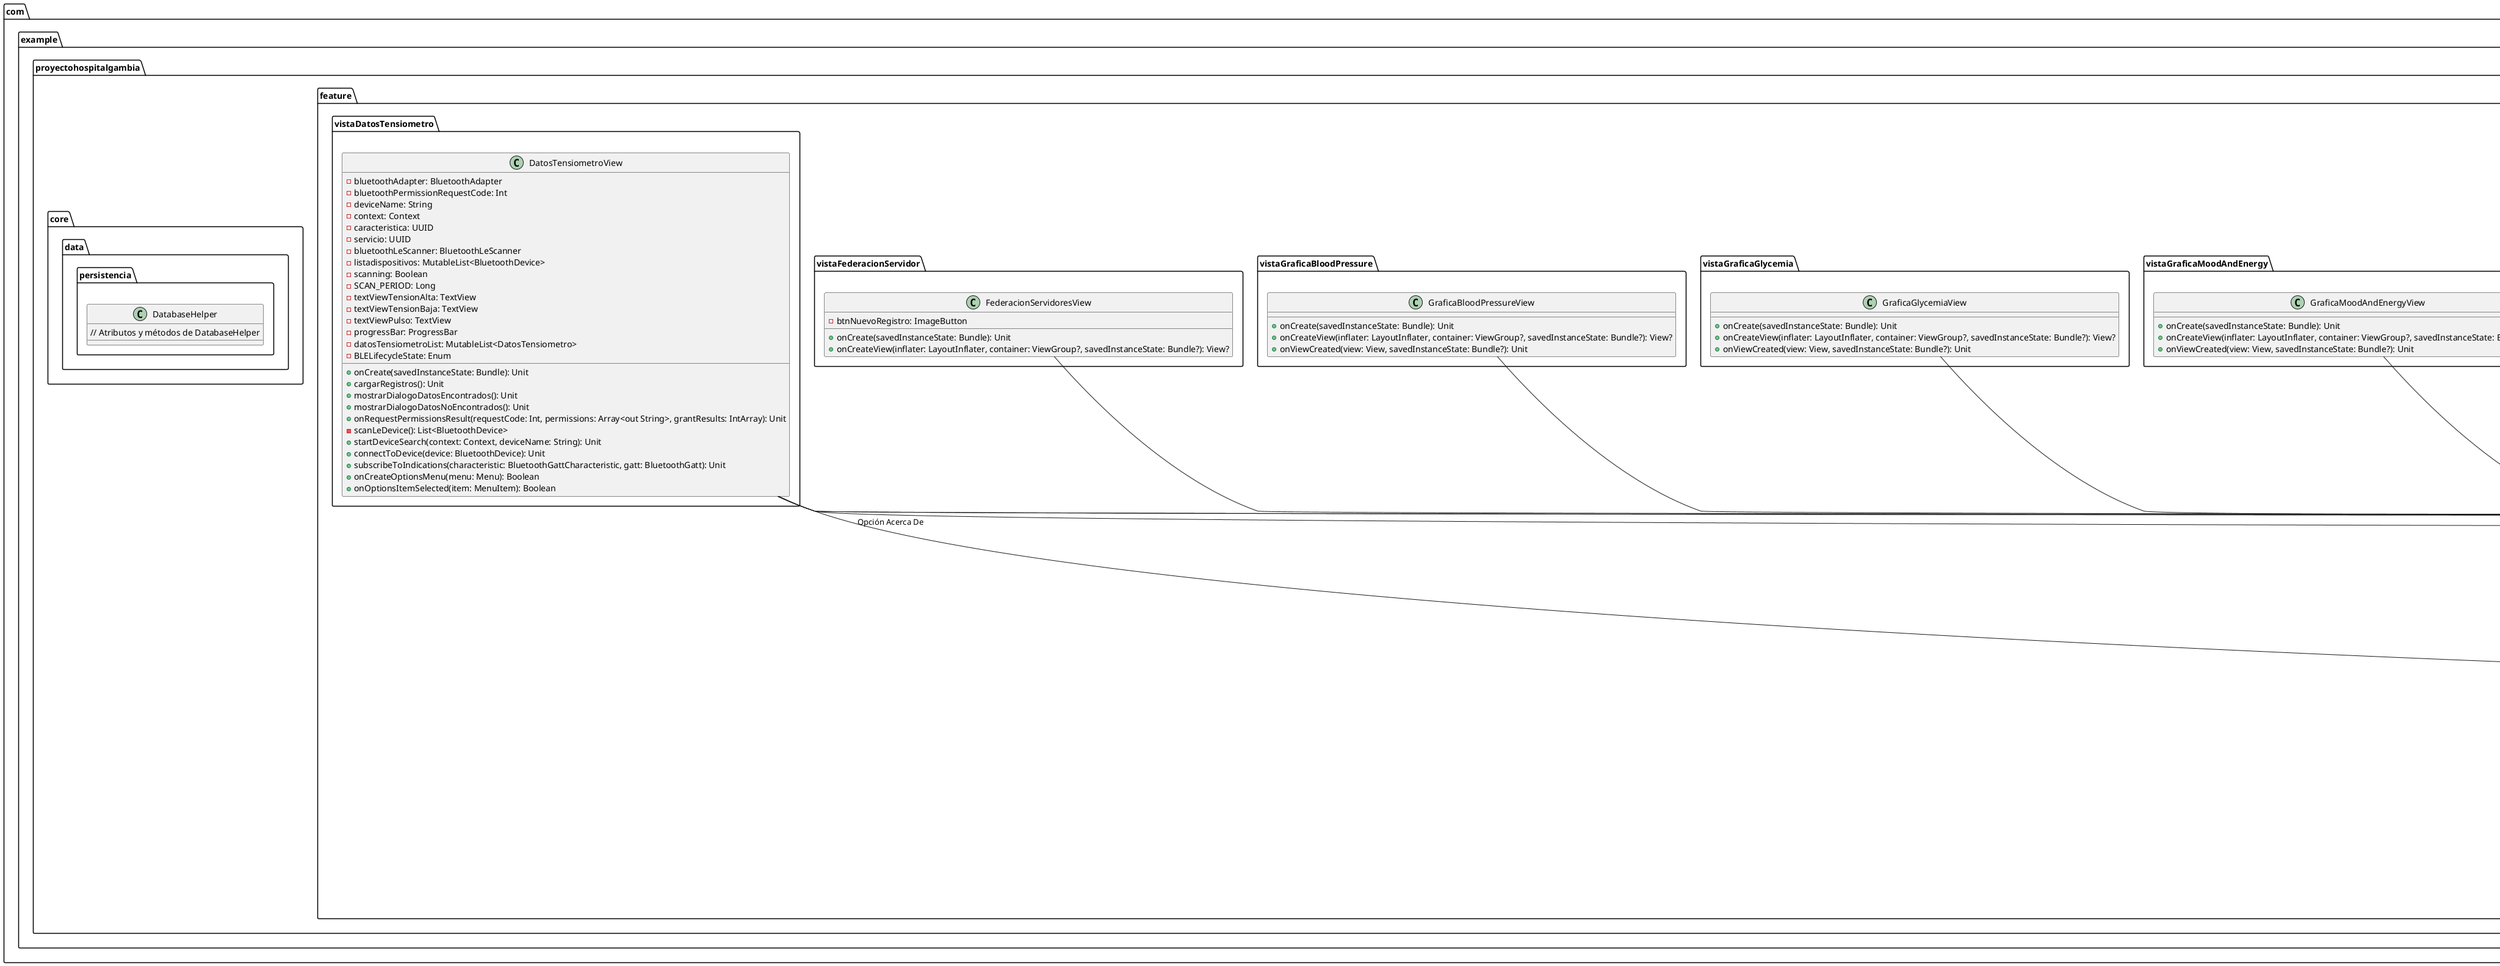 @startuml

package com.example.proyectohospitalgambia.app {
    class MainActivity {
        - databaseHelper: DatabaseHelper?
        - idUsuario: String?
        + onCreate(savedInstanceState: Bundle): Unit
        + onCreateOptionsMenu(menu: Menu): Boolean
        + onOptionsItemSelected(item: MenuItem): Boolean
    }
}


package com.example.proyectohospitalgambia.feature.vistaAbout {
    class AboutView {
        - onCreate(savedInstanceState: Bundle): Unit
        - onCreateOptionsMenu(menu: Menu): Boolean
        - onOptionsItemSelected(item: MenuItem): Boolean
    }
}


package com.example.proyectohospitalgambia.core.data.persistencia {
    class DatabaseHelper {
        // Atributos y métodos de DatabaseHelper
    }
}

package com.example.proyectohospitalgambia.feature.vistaAjustesConexion {
    class AjustesConexionView {
        - onCreate(savedInstanceState: Bundle): Unit
        - onCreateOptionsMenu(menu: Menu): Boolean
        - onOptionsItemSelected(item: MenuItem): Boolean
    }
}


package com.example.proyectohospitalgambia.feature.vistaDatosTensiometro {
    class DatosTensiometroView {
        - bluetoothAdapter: BluetoothAdapter
        - bluetoothPermissionRequestCode: Int
        - deviceName: String
        - context: Context
        - caracteristica: UUID
        - servicio: UUID
        - bluetoothLeScanner: BluetoothLeScanner
        - listadispositivos: MutableList<BluetoothDevice>
        - scanning: Boolean
        - SCAN_PERIOD: Long
        - textViewTensionAlta: TextView
        - textViewTensionBaja: TextView
        - textViewPulso: TextView
        - progressBar: ProgressBar
        - datosTensiometroList: MutableList<DatosTensiometro>
        - BLELifecycleState: Enum
        + onCreate(savedInstanceState: Bundle): Unit
        + cargarRegistros(): Unit
        + mostrarDialogoDatosEncontrados(): Unit
        + mostrarDialogoDatosNoEncontrados(): Unit
        + onRequestPermissionsResult(requestCode: Int, permissions: Array<out String>, grantResults: IntArray): Unit
        - scanLeDevice(): List<BluetoothDevice>
        + startDeviceSearch(context: Context, deviceName: String): Unit
        + connectToDevice(device: BluetoothDevice): Unit
        + subscribeToIndications(characteristic: BluetoothGattCharacteristic, gatt: BluetoothGatt): Unit
        + onCreateOptionsMenu(menu: Menu): Boolean
        + onOptionsItemSelected(item: MenuItem): Boolean
    }
}

package com.example.proyectohospitalgambia.feature.vistaDatosTermometro {
    class DatosTermometroView {
        - bluetoothAdapter: BluetoothAdapter
        - bluetoothPermissionRequestCode: Int
        - deviceName: String
        - context: Context
        - caracteristica: UUID
        - servicio: UUID
        - bluetoothLeScanner: BluetoothLeScanner
        - listadispositivos: MutableList<BluetoothDevice>
        - scanning: Boolean
        - SCAN_PERIOD: Long
        - textViewTemperatura: TextView
        - datosTermometroList: MutableList<DatosTermometro>
        + onCreate(savedInstanceState: Bundle): Unit
        + cargarRegistros(): Unit
        + mostrarDialogoDatosEncontrados(): Unit
        + mostrarDialogoDatosNoEncontrados(): Unit
        + onRequestPermissionsResult(requestCode: Int, permissions: Array<out String>, grantResults: IntArray): Unit
        - scanLeDevice(): List<BluetoothDevice>
        + startDeviceSearch(context: Context, deviceName: String): Unit
        + connectToDevice(device: BluetoothDevice): Unit
        + subscribeToIndications(characteristic: BluetoothGattCharacteristic, gatt: BluetoothGatt): Unit
        + convertToTemperature(data: ByteArray): Double
        + onCreateOptionsMenu(menu: Menu): Boolean
        + onOptionsItemSelected(item: MenuItem): Boolean
    }
}

package com.example.proyectohospitalgambia.feature.vistaDatosTermometro {
    class DatosTermometroView {
        // Atributos y métodos de DatosTermometroView
    }
}

package com.example.proyectohospitalgambia.feature.vistaProfile {
    class ProfileView {
        // Atributos y métodos de ProfileView
    }
}

package com.example.proyectohospitalgambia.feature.vistaFederacionServidor {
    class FederacionServidoresView {
        - btnNuevoRegistro: ImageButton
        + onCreate(savedInstanceState: Bundle): Unit
        + onCreateView(inflater: LayoutInflater, container: ViewGroup?, savedInstanceState: Bundle?): View?
    }
}

package com.example.proyectohospitalgambia.feature.vistaGraficaBloodPressure {
    class GraficaBloodPressureView {
        + onCreate(savedInstanceState: Bundle): Unit
        + onCreateView(inflater: LayoutInflater, container: ViewGroup?, savedInstanceState: Bundle?): View?
        + onViewCreated(view: View, savedInstanceState: Bundle?): Unit
    }
}

package com.example.proyectohospitalgambia.feature.vistaGraficaGlycemia {
    class GraficaGlycemiaView {
        + onCreate(savedInstanceState: Bundle): Unit
        + onCreateView(inflater: LayoutInflater, container: ViewGroup?, savedInstanceState: Bundle?): View?
        + onViewCreated(view: View, savedInstanceState: Bundle?): Unit
    }
}

package com.example.proyectohospitalgambia.feature.vistaGraficaMoodAndEnergy {
    class GraficaMoodAndEnergyView {
        + onCreate(savedInstanceState: Bundle): Unit
        + onCreateView(inflater: LayoutInflater, container: ViewGroup?, savedInstanceState: Bundle?): View?
        + onViewCreated(view: View, savedInstanceState: Bundle?): Unit
    }
}

package com.example.proyectohospitalgambia.feature.vistaGraficaNutrition {
    class GraficaNutritionView {
        + onCreate(savedInstanceState: Bundle): Unit
        + onCreateView(inflater: LayoutInflater, container: ViewGroup?, savedInstanceState: Bundle?): View?
        + onViewCreated(view: View, savedInstanceState: Bundle?): Unit
    }
}

package com.example.proyectohospitalgambia.feature.vistaGraficaOsat {
    class GraficaOsatView {
        + onCreate(savedInstanceState: Bundle): Unit
        + onCreateView(inflater: LayoutInflater, container: ViewGroup?, savedInstanceState: Bundle?): View?
        + onViewCreated(view: View, savedInstanceState: Bundle?): Unit
    }
}

package com.example.proyectohospitalgambia.feature.vistaGraficaPhysicalActivity {
    class GraficaPhysicalActivityView {
        + onCreate(savedInstanceState: Bundle): Unit
        + onCreateView(inflater: LayoutInflater, container: ViewGroup?, savedInstanceState: Bundle?): View?
        + onViewCreated(view: View, savedInstanceState: Bundle?): Unit
    }
}

package com.example.proyectohospitalgambia.feature.vistaGraficaSleep {
    class GraficaSleepView {
        + onCreate(savedInstanceState: Bundle): Unit
        + onCreateView(inflater: LayoutInflater, container: ViewGroup?, savedInstanceState: Bundle?): View?
        + onViewCreated(view: View, savedInstanceState: Bundle?): Unit
    }
}

package com.example.proyectohospitalgambia.feature.vistaGraficaSocialActivities {
    class GraficaSocialActivitiesView {
        + onCreate(savedInstanceState: Bundle): Unit
        + onCreateView(inflater: LayoutInflater, container: ViewGroup?, savedInstanceState: Bundle?): View?
        + onViewCreated(view: View, savedInstanceState: Bundle?): Unit
    }
}

package com.example.proyectohospitalgambia.feature.vistaGraficaWeight {
    class GraficaWeightView {
        + onCreate(savedInstanceState: Bundle): Unit
        + onCreateView(inflater: LayoutInflater, container: ViewGroup?, savedInstanceState: Bundle?): View?
        + onViewCreated(view: View, savedInstanceState: Bundle?): Unit
    }
}

package com.example.proyectohospitalgambia.feature.vistaInicio {
    class InicioView {
        - btnIniciarSesion: Button
        - btnRegistrar: Button
        - edt_nombreUsuarioRegistrar: EditText
        - edt_contraseniaUsuarioRegistrar: EditText
        + onCreate(savedInstanceState: Bundle): Unit
    }
}

package com.example.proyectohospitalgambia.feature.vistaIntroducirBloodPressure {
    class IntroducirBloodPressureView {
        + onCreate(savedInstanceState: Bundle): Unit
        + onCreateView(inflater: LayoutInflater, container: ViewGroup?, savedInstanceState: Bundle?): View
    }
}


package com.example.proyectohospitalgambia.feature.vistaIntroducirGlycemia {
    class IntroducirGlycemiaView {
        + onCreate(savedInstanceState: Bundle): Unit
        + onCreateView(inflater: LayoutInflater, container: ViewGroup?, savedInstanceState: Bundle?): View
    }
}

package com.example.proyectohospitalgambia.feature.vistaIntroducirMoodAndEnergy {
    class IntroducirMoodAndEnergyView {
        - viewModel: IntroducirMoodAndEnergyViewModel
        - imgMood: ImageView
        - imgEnergy: ImageView
        + onCreate(savedInstanceState: Bundle): Unit
        + onCreateView(inflater: LayoutInflater, container: ViewGroup?, savedInstanceState: Bundle?): View
        + onProgressChanged(seekBar: SeekBar?, progress: Int, fromUser: Boolean): Unit
        + onStartTrackingTouch(seekBar: SeekBar?): Unit
        + onStopTrackingTouch(seekBar: SeekBar?): Unit
    }
}

package com.example.proyectohospitalgambia.feature.vistaIntroducirNutrition {
    class IntroducirNutritionView {
        - IntroducirNutritionView: Fragment
        + onCreate(savedInstanceState: Bundle): Unit
        + onCreateView(inflater: LayoutInflater, container: ViewGroup?, savedInstanceState: Bundle?): View
        + onViewCreated(view: View, savedInstanceState: Bundle?): Unit
    }
}

package com.example.proyectohospitalgambia.feature.vistaIntroducirOsat {
    class IntroducirOsatView {
        + onCreate(savedInstanceState: Bundle): Unit
        + onCreateView(inflater: LayoutInflater, container: ViewGroup?, savedInstanceState: Bundle?): View
    }
}

package com.example.proyectohospitalgambia.feature.vistaIntroducirPhysicalActivity {
    class IntroducirPhysicalView {
        + onCreate(savedInstanceState: Bundle): Unit
        + onCreateView(inflater: LayoutInflater, container: ViewGroup?, savedInstanceState: Bundle?): View
    }

}

package com.example.proyectohospitalgambia.feature.vistaIntroducirSleep {
    class IntroducirSleepView {
        - spinnerSleepQuality: Spinner
        + onCreate(savedInstanceState: Bundle): Unit
        + onCreateView(inflater: LayoutInflater, container: ViewGroup?, savedInstanceState: Bundle?): View
        + onItemSelected(parent: AdapterView<*>?, view: View?, position: Int, id: Long): Unit
        + onNothingSelected(parent: AdapterView<*>?): Unit
    }
}

package com.example.proyectohospitalgambia.feature.vistaIntroducirSocialActivities {
    class IntroducirSocialActivitiesView {
        + onCreate(savedInstanceState: Bundle): Unit
        + onCreateView(inflater: LayoutInflater, container: ViewGroup?, savedInstanceState: Bundle?): View
    }
}

MainActivity --> AboutView: Crea
AboutView --> MainActivity: Retorna a MainActivity
MainActivity --> AjustesConexionView: Crea
AjustesConexionView --> MainActivity: Retorna a MainActivity
DatosTensiometroView --> AboutView: Opción Acerca De
DatosTensiometroView --> AjustesConexionView: Opción Conexión
DatosTensiometroView --> DatosTermometroView: Opción Datos Termómetro
DatosTensiometroView --> ProfileView: Opción Perfil
FederacionServidoresView --> MainActivity: Retorna a MainActivity
GraficaBloodPressureView --> MainActivity: Retorna a MainActivity
GraficaGlycemiaView --> MainActivity: Retorna a MainActivity
GraficaMoodAndEnergyView --> MainActivity: Retorna a MainActivity
GraficaNutritionView --> MainActivity: Retorna a MainActivity
GraficaOsatView --> MainActivity: Retorna a MainActivity
GraficaPhysicalActivityView --> MainActivity: Retorna a MainActivity
GraficaSleepView --> MainActivity: Retorna a MainActivity
GraficaSocialActivitiesView --> MainActivity: Retorna a MainActivity
GraficaWeightView --> MainActivity: Retorna a MainActivity
InicioView --> MainActivity: Retorna a MainActivity
IntroducirBloodPressureView --> MainActivity: Retorna a MainActivity
IntroducirGlycemiaView --> MainActivity: Retorna a MainActivity
IntroducirMoodAndEnergyView --> MainActivity: Retorna a MainActivity
IntroducirNutritionView --> MainActivity: Retorna a MainActivity
IntroducirOsatView --> MainActivity: Retorna a MainActivity
IntroducirPhysicalView --> MainActivity: Retorna a MainActivity
IntroducirSleepView --> MainActivity: Retorna a MainActivity
IntroducirSocialActivitiesView --> MainActivity: Retorna a MainActivity

@enduml